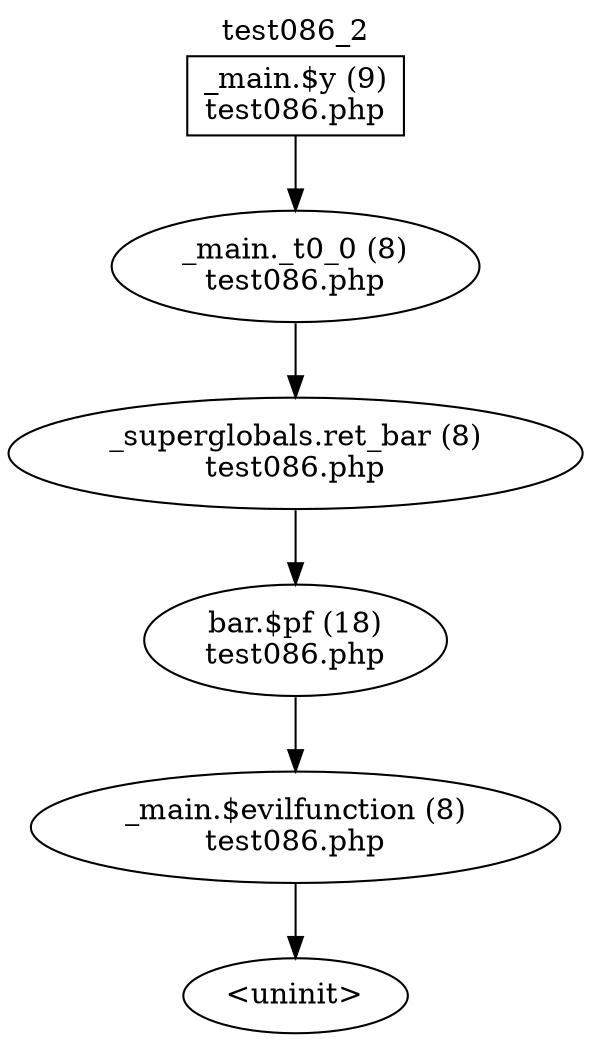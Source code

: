 digraph cfg {
  label="test086_2";
  labelloc=t;
  n1 [shape=box, label="_main.$y (9)\ntest086.php"];
  n2 [shape=ellipse, label="_main._t0_0 (8)\ntest086.php"];
  n3 [shape=ellipse, label="_superglobals.ret_bar (8)\ntest086.php"];
  n4 [shape=ellipse, label="bar.$pf (18)\ntest086.php"];
  n5 [shape=ellipse, label="_main.$evilfunction (8)\ntest086.php"];
  n6 [shape=ellipse, label="<uninit>"];
  n1 -> n2;
  n2 -> n3;
  n3 -> n4;
  n4 -> n5;
  n5 -> n6;
}

